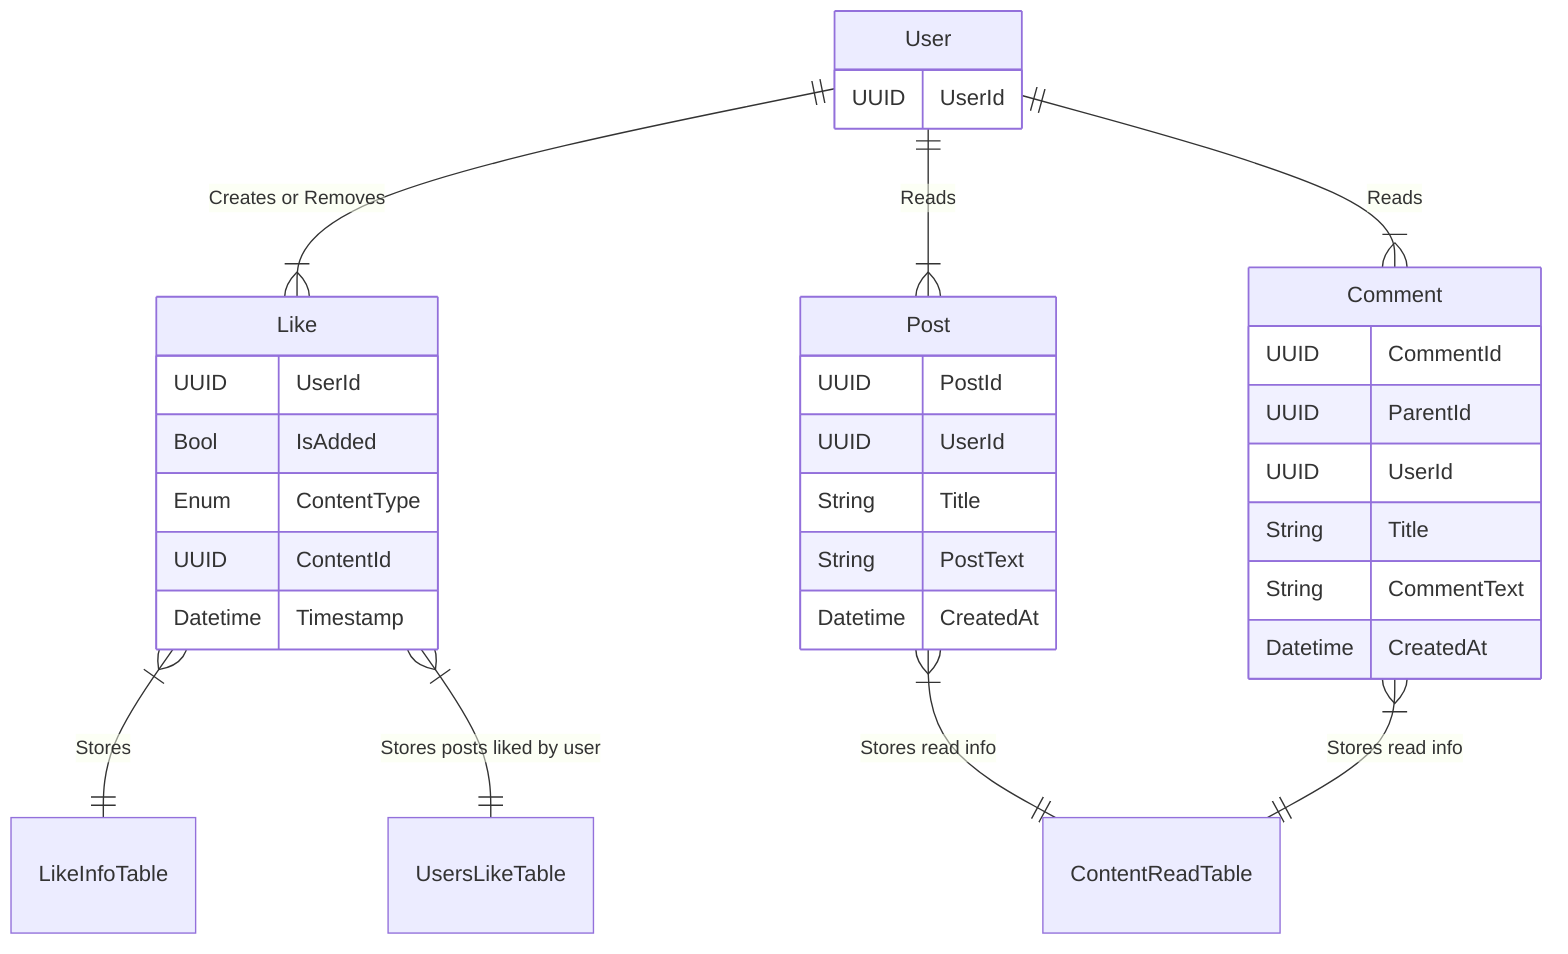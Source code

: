 erDiagram
    User ||--|{ Like : "Creates or Removes"
    User ||--|{ Post : "Reads"
    User ||--|{ Comment : "Reads"

    Like }|--|| LikeInfoTable : "Stores"
    Like }|--|| UsersLikeTable : "Stores posts liked by user"

    Post }|--|| ContentReadTable : "Stores read info"
    
    Comment }|--|| ContentReadTable : "Stores read info"

    User {
        UUID UserId
    }
    Like {
        UUID UserId
        Bool IsAdded
        Enum ContentType
        UUID ContentId
        Datetime Timestamp
    }
    Post {
        UUID PostId
        UUID UserId
        String Title
        String PostText
        Datetime CreatedAt
    }
    Comment {
        UUID CommentId
        UUID ParentId
        UUID UserId
        String Title
        String CommentText
        Datetime CreatedAt
    }